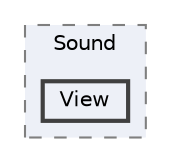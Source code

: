 digraph "C:/Users/むずでょ/Documents/Unity Projects/RMU-1-00-00-Research/Assets/RPGMaker/Codebase/Editor/Inspector/Sound/View"
{
 // LATEX_PDF_SIZE
  bgcolor="transparent";
  edge [fontname=Helvetica,fontsize=10,labelfontname=Helvetica,labelfontsize=10];
  node [fontname=Helvetica,fontsize=10,shape=box,height=0.2,width=0.4];
  compound=true
  subgraph clusterdir_b0ab5b5437bb64e94fcf48376af293b6 {
    graph [ bgcolor="#edf0f7", pencolor="grey50", label="Sound", fontname=Helvetica,fontsize=10 style="filled,dashed", URL="dir_b0ab5b5437bb64e94fcf48376af293b6.html",tooltip=""]
  dir_950151cf9c648291818ef4fc6645ece6 [label="View", fillcolor="#edf0f7", color="grey25", style="filled,bold", URL="dir_950151cf9c648291818ef4fc6645ece6.html",tooltip=""];
  }
}
